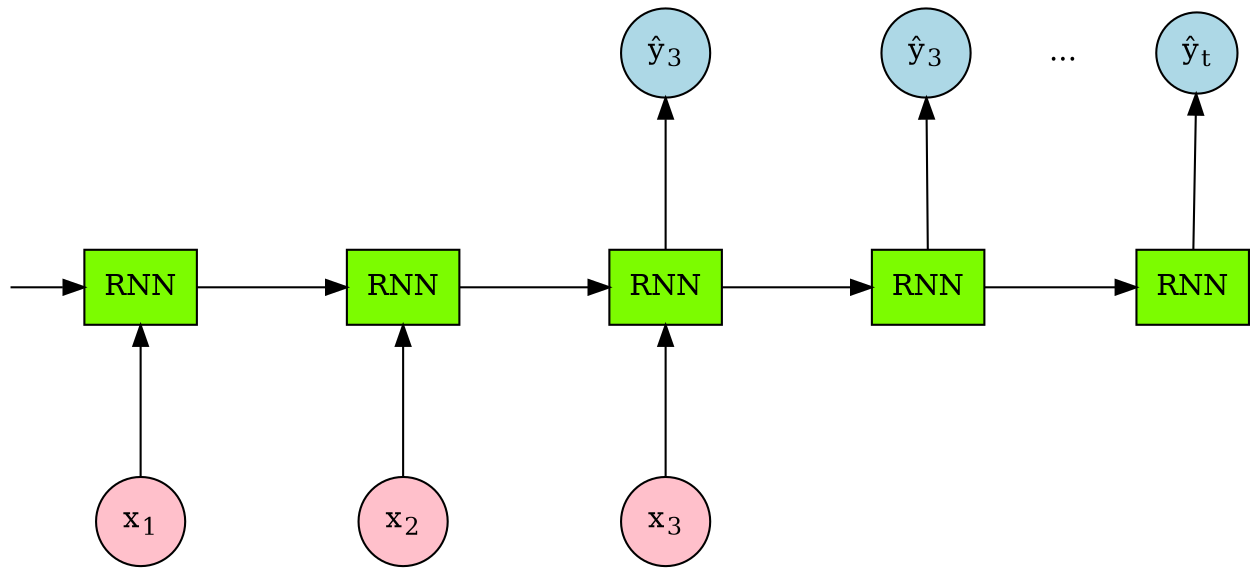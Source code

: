 digraph recurrent {
    graph [dpi=300]
    rankdir="BT"
    input1 [label=<x<sub>1</sub>>, shape="circle", style="filled", fillcolor="pink"]
    input2 [label=<x<sub>2</sub>>, shape="circle", style="filled", fillcolor="pink"]
    input3 [label=<x<sub>3</sub>>, shape="circle", style="filled", fillcolor="pink"]

    output3 [label=<ŷ<sub>3</sub>>, shape="circle", style="filled", fillcolor="lightblue"]
    output4 [label=<ŷ<sub>3</sub>>, shape="circle", style="filled", fillcolor="lightblue"]
    outputt [label=<ŷ<sub>t</sub>>, shape="circle", style="filled", fillcolor="lightblue"]

    rnn1 [label="RNN", shape="rectangle", style="filled", fillcolor="lawngreen"]
    rnn2 [label="RNN", shape="rectangle", style="filled", fillcolor="lawngreen"]
    rnn3 [label="RNN", shape="rectangle", style="filled", fillcolor="lawngreen"]
    rnn4 [label="RNN", shape="rectangle", style="filled", fillcolor="lawngreen"]
    rnnt [label="RNN", shape="rectangle", style="filled", fillcolor="lawngreen"]

    dot2 [label="...", shape="plaintext"]

    start [shape="plaintext", label="", width=0]

    {rank=same; input1; input2; input3;}
    {rank=same; output3; output4; outputt; dot2;}
    {rank=same; rnn1; rnn2; rnn3; rnn4; rnnt; start;}

    start -> rnn1:w [minlen=2]

    input1 -> rnn1 [minlen=2]
    input2 -> rnn2 [minlen=2]
    input3 -> rnn3 [minlen=2]
    
    rnn3 -> output3 [minlen=2]
    rnn4 -> output4 [minlen=2]
    rnnt -> outputt [minlen=2]
    
    rnn1:e -> rnn2:w [minlen=4]
    rnn2:e -> rnn3:w [minlen=4]
    rnn3:e -> rnn4:w [minlen=4]
    rnn4:e -> rnnt:w [minlen=4]

    output4 -> dot2 [style="invis"]
    dot2 -> outputt [style="invis"]

}
